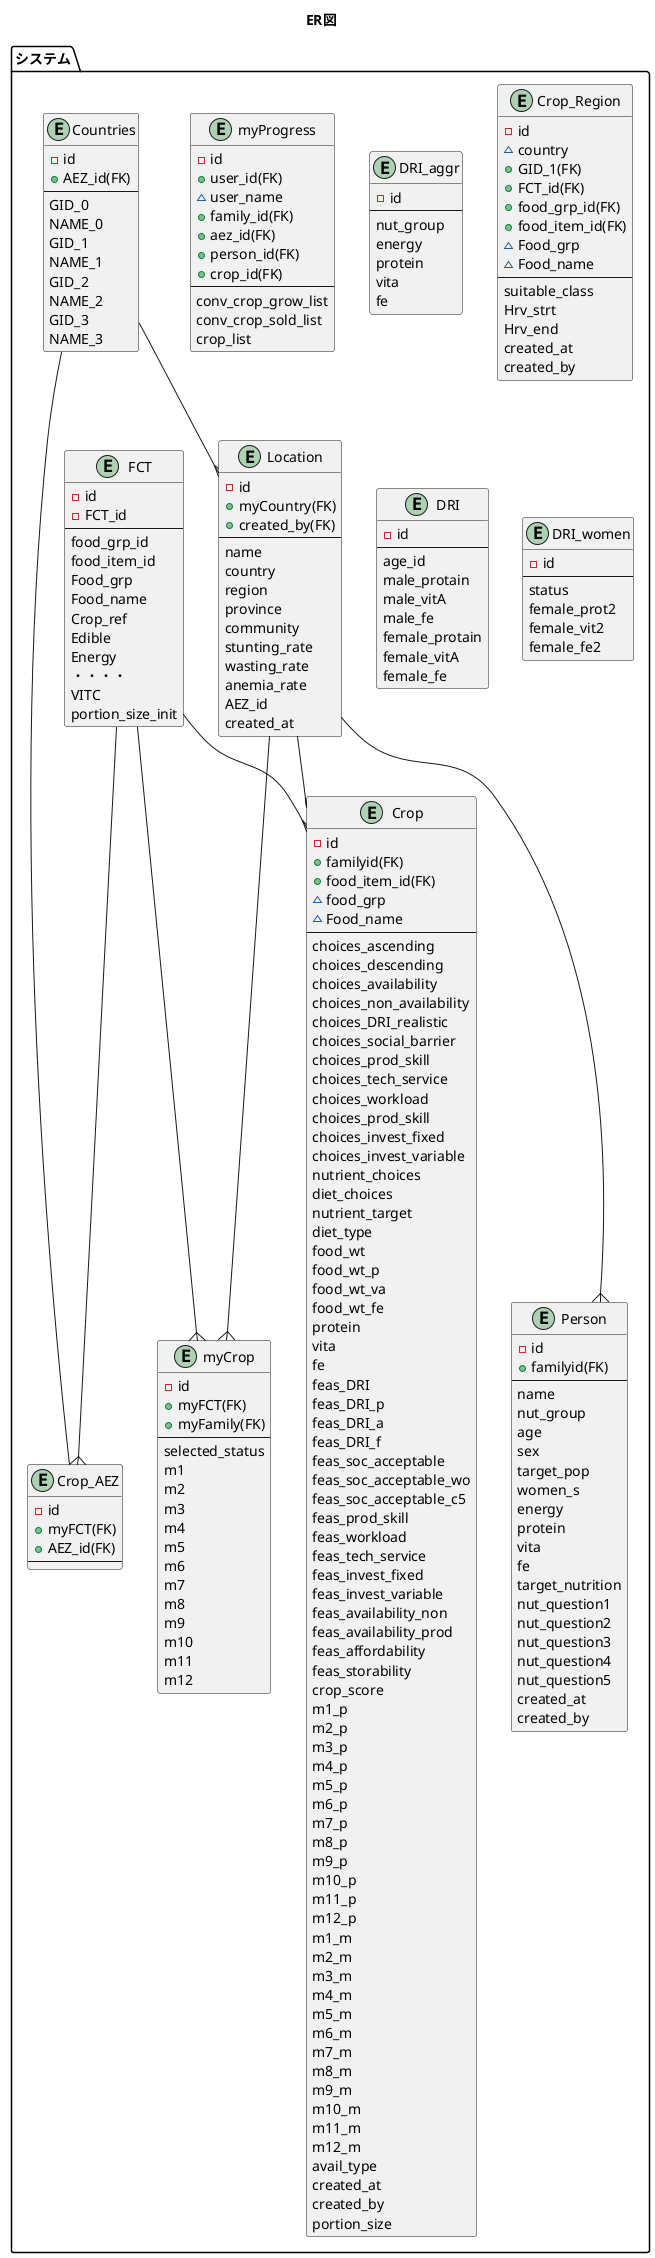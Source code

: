 @startuml
title ER図
package "システム" {
  entity Countries {
      - id
      +  AEZ_id(FK)
--
      GID_0
      NAME_0
      GID_1
      NAME_1
      GID_2
      NAME_2
      GID_3
      NAME_3
  }

  entity FCT {
    - id
    - FCT_id
--
      food_grp_id
      food_item_id
      Food_grp
      Food_name
      Crop_ref
      Edible
      Energy
      ・・・・
      VITC
      portion_size_init
  }

  entity Location {
    - id
    + myCountry(FK)
    + created_by(FK)
--
      name
      country
      region
      province
      community
      stunting_rate
      wasting_rate
      anemia_rate
      AEZ_id
      created_at
  }

  entity myCrop {
    - id
    +  myFCT(FK)
    +  myFamily(FK)
--
      selected_status
      m1
      m2
      m3
      m4
      m5
      m6
      m7
      m8
      m9
      m10
      m11
      m12
  }

  entity myProgress {
    - id
    +  user_id(FK)
    ~  user_name
    +  family_id(FK)
    +  aez_id(FK)
    +  person_id(FK)
    +  crop_id(FK)
--
      conv_crop_grow_list
      conv_crop_sold_list
      crop_list
  }

  entity DRI_aggr {
    - id
--
      nut_group
      energy
      protein
      vita
      fe
  }

  entity Crop_Region {
    - id
    ~  country
    +  GID_1(FK)
    +  FCT_id(FK)
    +  food_grp_id(FK)
    +  food_item_id(FK)
    ~  Food_grp
    ~  Food_name
--
      suitable_class
      Hrv_strt
      Hrv_end
      created_at
      created_by
  }

  entity Crop_AEZ {
    - id
    +  myFCT(FK)
    +  AEZ_id(FK)
--
  }

  entity DRI {
    - id
--
      age_id
      male_protain
      male_vitA
      male_fe
      female_protain
      female_vitA
      female_fe
  }

  entity DRI_women {
    - id
--
      status
      female_prot2
      female_vit2
      female_fe2
  }

  entity Person {
    - id
    +  familyid(FK)
--
      name
      nut_group
      age
      sex
      target_pop
      women_s
      energy
      protein
      vita
      fe
      target_nutrition
      nut_question1
      nut_question2
      nut_question3
      nut_question4
      nut_question5
      created_at
      created_by
  }

  entity Crop {
    - id
    + familyid(FK)
    + food_item_id(FK)
    ~ food_grp
    ~ Food_name
--
      choices_ascending
      choices_descending
      choices_availability
      choices_non_availability
      choices_DRI_realistic
      choices_social_barrier
      choices_prod_skill
      choices_tech_service
      choices_workload
      choices_prod_skill
      choices_invest_fixed
      choices_invest_variable
      nutrient_choices
      diet_choices
      nutrient_target
      diet_type
      food_wt
      food_wt_p
      food_wt_va
      food_wt_fe
      protein
      vita
      fe
      feas_DRI
      feas_DRI_p
      feas_DRI_a
      feas_DRI_f
      feas_soc_acceptable
      feas_soc_acceptable_wo
      feas_soc_acceptable_c5
      feas_prod_skill
      feas_workload
      feas_tech_service
      feas_invest_fixed
      feas_invest_variable
      feas_availability_non
      feas_availability_prod
      feas_affordability
      feas_storability
      crop_score
      m1_p
      m2_p
      m3_p
      m4_p
      m5_p
      m6_p
      m7_p
      m8_p
      m9_p
      m10_p
      m11_p
      m12_p
      m1_m
      m2_m
      m3_m
      m4_m
      m5_m
      m6_m
      m7_m
      m8_m
      m9_m
      m10_m
      m11_m
      m12_m
      avail_type
      created_at
      created_by
      portion_size
}

Countries --{ Location
Location --{ Person
Location --{ Crop
FCT --{ Crop
Countries -- Crop_AEZ
FCT --{ Crop_AEZ
FCT --{ myCrop
Location --{ myCrop


/'
------ :1
----|| :1 and only 1
----o| :0 or 1
-----{ :many
----|{ :1 or more
----o{ :0 or many
'/
@enduml
